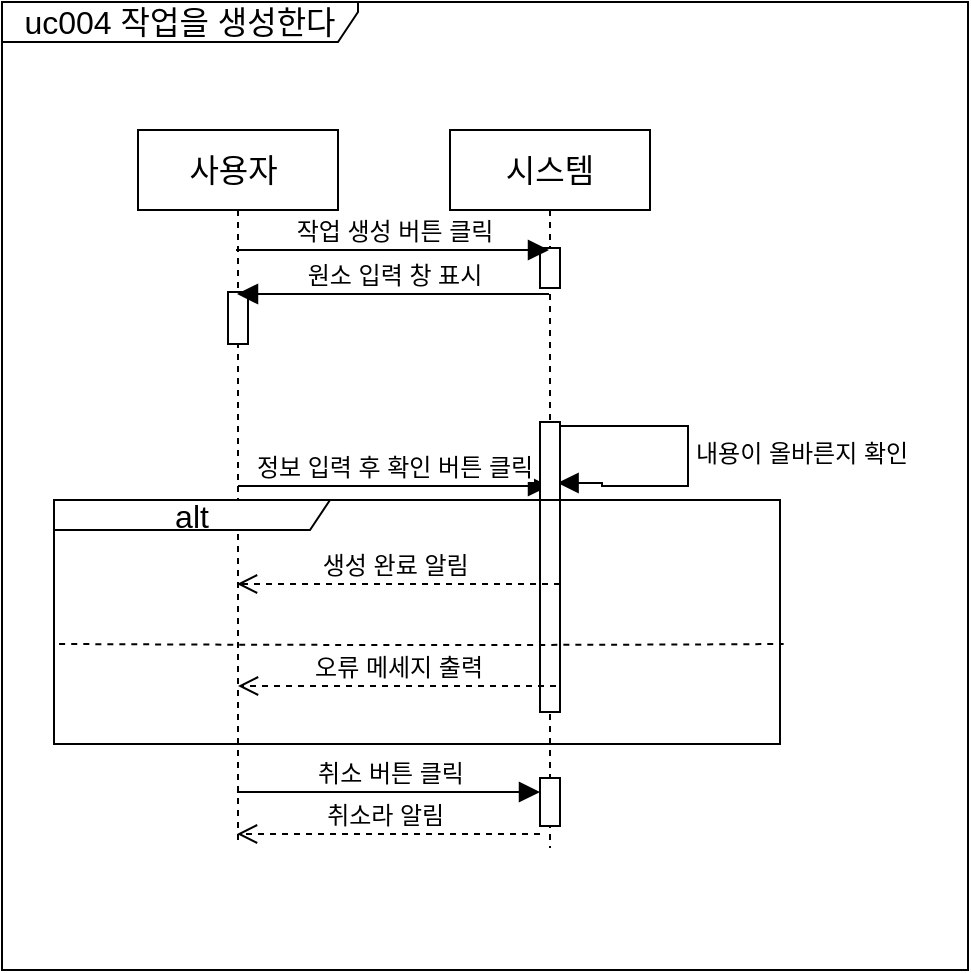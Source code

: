 <mxfile version="21.3.7" type="device">
  <diagram name="페이지-1" id="y9N2woqpneQv74yiw_0s">
    <mxGraphModel dx="948" dy="1121" grid="0" gridSize="10" guides="1" tooltips="1" connect="1" arrows="1" fold="1" page="0" pageScale="1" pageWidth="827" pageHeight="1169" math="0" shadow="0">
      <root>
        <mxCell id="0" />
        <mxCell id="1" parent="0" />
        <mxCell id="A1u2gy2EGe1-X32JZRQJ-1" value="시스템" style="shape=umlLifeline;perimeter=lifelinePerimeter;whiteSpace=wrap;html=1;container=1;dropTarget=0;collapsible=0;recursiveResize=0;outlineConnect=0;portConstraint=eastwest;newEdgeStyle={&quot;edgeStyle&quot;:&quot;elbowEdgeStyle&quot;,&quot;elbow&quot;:&quot;vertical&quot;,&quot;curved&quot;:0,&quot;rounded&quot;:0};fontSize=16;" parent="1" vertex="1">
          <mxGeometry x="185" y="50" width="100" height="359" as="geometry" />
        </mxCell>
        <mxCell id="A1u2gy2EGe1-X32JZRQJ-12" value="내용이 올바른지 확인" style="html=1;align=left;spacingLeft=2;endArrow=block;rounded=0;edgeStyle=orthogonalEdgeStyle;curved=0;rounded=0;fontSize=12;startSize=8;endSize=8;entryX=0.538;entryY=0.585;entryDx=0;entryDy=0;entryPerimeter=0;" parent="A1u2gy2EGe1-X32JZRQJ-1" edge="1">
          <mxGeometry relative="1" as="geometry">
            <mxPoint x="49.5" y="148" as="sourcePoint" />
            <Array as="points">
              <mxPoint x="119" y="148" />
              <mxPoint x="119" y="178" />
              <mxPoint x="76" y="178" />
              <mxPoint x="76" y="177" />
            </Array>
            <mxPoint x="53.8" y="176.5" as="targetPoint" />
          </mxGeometry>
        </mxCell>
        <mxCell id="A1u2gy2EGe1-X32JZRQJ-17" value="" style="html=1;points=[];perimeter=orthogonalPerimeter;outlineConnect=0;targetShapes=umlLifeline;portConstraint=eastwest;newEdgeStyle={&quot;edgeStyle&quot;:&quot;elbowEdgeStyle&quot;,&quot;elbow&quot;:&quot;vertical&quot;,&quot;curved&quot;:0,&quot;rounded&quot;:0};fontSize=16;" parent="A1u2gy2EGe1-X32JZRQJ-1" vertex="1">
          <mxGeometry x="45" y="324" width="10" height="24" as="geometry" />
        </mxCell>
        <mxCell id="A1u2gy2EGe1-X32JZRQJ-3" value="사용자&amp;nbsp;" style="shape=umlLifeline;perimeter=lifelinePerimeter;whiteSpace=wrap;html=1;container=1;dropTarget=0;collapsible=0;recursiveResize=0;outlineConnect=0;portConstraint=eastwest;newEdgeStyle={&quot;edgeStyle&quot;:&quot;elbowEdgeStyle&quot;,&quot;elbow&quot;:&quot;vertical&quot;,&quot;curved&quot;:0,&quot;rounded&quot;:0};fontSize=16;" parent="1" vertex="1">
          <mxGeometry x="29" y="50" width="100" height="356" as="geometry" />
        </mxCell>
        <mxCell id="A1u2gy2EGe1-X32JZRQJ-7" value="" style="html=1;points=[];perimeter=orthogonalPerimeter;outlineConnect=0;targetShapes=umlLifeline;portConstraint=eastwest;newEdgeStyle={&quot;edgeStyle&quot;:&quot;elbowEdgeStyle&quot;,&quot;elbow&quot;:&quot;vertical&quot;,&quot;curved&quot;:0,&quot;rounded&quot;:0};fontSize=16;" parent="A1u2gy2EGe1-X32JZRQJ-3" vertex="1">
          <mxGeometry x="45" y="81" width="10" height="26" as="geometry" />
        </mxCell>
        <mxCell id="A1u2gy2EGe1-X32JZRQJ-4" value="" style="html=1;points=[];perimeter=orthogonalPerimeter;outlineConnect=0;targetShapes=umlLifeline;portConstraint=eastwest;newEdgeStyle={&quot;edgeStyle&quot;:&quot;elbowEdgeStyle&quot;,&quot;elbow&quot;:&quot;vertical&quot;,&quot;curved&quot;:0,&quot;rounded&quot;:0};fontSize=16;" parent="1" vertex="1">
          <mxGeometry x="230" y="109" width="10" height="20" as="geometry" />
        </mxCell>
        <mxCell id="A1u2gy2EGe1-X32JZRQJ-5" value="작업 생성 버튼 클릭" style="html=1;verticalAlign=bottom;endArrow=block;edgeStyle=elbowEdgeStyle;elbow=vertical;curved=0;rounded=0;fontSize=12;startSize=8;endSize=8;" parent="1" target="A1u2gy2EGe1-X32JZRQJ-1" edge="1">
          <mxGeometry width="80" relative="1" as="geometry">
            <mxPoint x="78" y="110" as="sourcePoint" />
            <mxPoint x="184" y="108" as="targetPoint" />
          </mxGeometry>
        </mxCell>
        <mxCell id="A1u2gy2EGe1-X32JZRQJ-6" value="원소 입력 창 표시" style="html=1;verticalAlign=bottom;endArrow=block;edgeStyle=elbowEdgeStyle;elbow=vertical;curved=0;rounded=0;fontSize=12;startSize=8;endSize=8;" parent="1" source="A1u2gy2EGe1-X32JZRQJ-1" edge="1">
          <mxGeometry width="80" relative="1" as="geometry">
            <mxPoint x="199.5" y="132" as="sourcePoint" />
            <mxPoint x="78.5" y="132" as="targetPoint" />
          </mxGeometry>
        </mxCell>
        <mxCell id="A1u2gy2EGe1-X32JZRQJ-8" value="정보 입력 후 확인 버튼 클릭" style="html=1;verticalAlign=bottom;endArrow=block;edgeStyle=elbowEdgeStyle;elbow=vertical;curved=0;rounded=0;fontSize=12;startSize=8;endSize=8;" parent="1" source="A1u2gy2EGe1-X32JZRQJ-3" target="A1u2gy2EGe1-X32JZRQJ-1" edge="1">
          <mxGeometry width="80" relative="1" as="geometry">
            <mxPoint x="160" y="200" as="sourcePoint" />
            <mxPoint x="203" y="198" as="targetPoint" />
          </mxGeometry>
        </mxCell>
        <mxCell id="A1u2gy2EGe1-X32JZRQJ-9" value="" style="html=1;points=[];perimeter=orthogonalPerimeter;outlineConnect=0;targetShapes=umlLifeline;portConstraint=eastwest;newEdgeStyle={&quot;edgeStyle&quot;:&quot;elbowEdgeStyle&quot;,&quot;elbow&quot;:&quot;vertical&quot;,&quot;curved&quot;:0,&quot;rounded&quot;:0};fontSize=16;" parent="1" vertex="1">
          <mxGeometry x="230" y="196" width="10" height="145" as="geometry" />
        </mxCell>
        <mxCell id="A1u2gy2EGe1-X32JZRQJ-13" value="생성 완료 알림&amp;nbsp;" style="html=1;verticalAlign=bottom;endArrow=open;dashed=1;endSize=8;edgeStyle=elbowEdgeStyle;elbow=vertical;curved=0;rounded=0;fontSize=12;" parent="1" edge="1">
          <mxGeometry relative="1" as="geometry">
            <mxPoint x="240" y="277" as="sourcePoint" />
            <mxPoint x="78.5" y="277" as="targetPoint" />
          </mxGeometry>
        </mxCell>
        <mxCell id="A1u2gy2EGe1-X32JZRQJ-14" value="alt" style="shape=umlFrame;whiteSpace=wrap;html=1;pointerEvents=0;fontSize=16;width=138;height=15;" parent="1" vertex="1">
          <mxGeometry x="-13" y="235" width="363" height="122" as="geometry" />
        </mxCell>
        <mxCell id="A1u2gy2EGe1-X32JZRQJ-15" value="" style="endArrow=none;dashed=1;html=1;rounded=0;fontSize=12;startSize=8;endSize=8;curved=1;exitX=0.007;exitY=0.59;exitDx=0;exitDy=0;exitPerimeter=0;entryX=1.005;entryY=0.59;entryDx=0;entryDy=0;entryPerimeter=0;" parent="1" source="A1u2gy2EGe1-X32JZRQJ-14" target="A1u2gy2EGe1-X32JZRQJ-14" edge="1">
          <mxGeometry width="50" height="50" relative="1" as="geometry">
            <mxPoint x="124" y="308" as="sourcePoint" />
            <mxPoint x="234.5" y="308" as="targetPoint" />
            <Array as="points">
              <mxPoint x="189" y="308" />
            </Array>
          </mxGeometry>
        </mxCell>
        <mxCell id="A1u2gy2EGe1-X32JZRQJ-16" value="오류 메세지 출력" style="html=1;verticalAlign=bottom;endArrow=open;dashed=1;endSize=8;edgeStyle=elbowEdgeStyle;elbow=vertical;curved=0;rounded=0;fontSize=12;" parent="1" target="A1u2gy2EGe1-X32JZRQJ-3" edge="1">
          <mxGeometry relative="1" as="geometry">
            <mxPoint x="238" y="328" as="sourcePoint" />
            <mxPoint x="158" y="328" as="targetPoint" />
          </mxGeometry>
        </mxCell>
        <mxCell id="A1u2gy2EGe1-X32JZRQJ-18" value="취소 버튼 클릭" style="html=1;verticalAlign=bottom;endArrow=block;edgeStyle=elbowEdgeStyle;elbow=vertical;curved=0;rounded=0;fontSize=12;startSize=8;endSize=8;" parent="1" edge="1">
          <mxGeometry width="80" relative="1" as="geometry">
            <mxPoint x="78.5" y="381" as="sourcePoint" />
            <mxPoint x="230" y="381" as="targetPoint" />
          </mxGeometry>
        </mxCell>
        <mxCell id="A1u2gy2EGe1-X32JZRQJ-19" value="취소라 알림&amp;nbsp;" style="html=1;verticalAlign=bottom;endArrow=open;dashed=1;endSize=8;edgeStyle=elbowEdgeStyle;elbow=vertical;curved=0;rounded=0;fontSize=12;" parent="1" edge="1">
          <mxGeometry relative="1" as="geometry">
            <mxPoint x="230" y="402" as="sourcePoint" />
            <mxPoint x="78.5" y="402" as="targetPoint" />
          </mxGeometry>
        </mxCell>
        <mxCell id="A1u2gy2EGe1-X32JZRQJ-20" value="uc004 작업을 생성한다" style="shape=umlFrame;whiteSpace=wrap;html=1;pointerEvents=0;fontSize=16;width=178;height=20;" parent="1" vertex="1">
          <mxGeometry x="-39" y="-14" width="483" height="484" as="geometry" />
        </mxCell>
      </root>
    </mxGraphModel>
  </diagram>
</mxfile>

